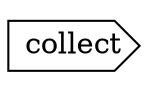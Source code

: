 digraph pipeline{

    subgraph components{
        subgraph stages{
            node[shape=cds]

            collect
        }

    }

    subgraph collect_cluster{

    }
}
